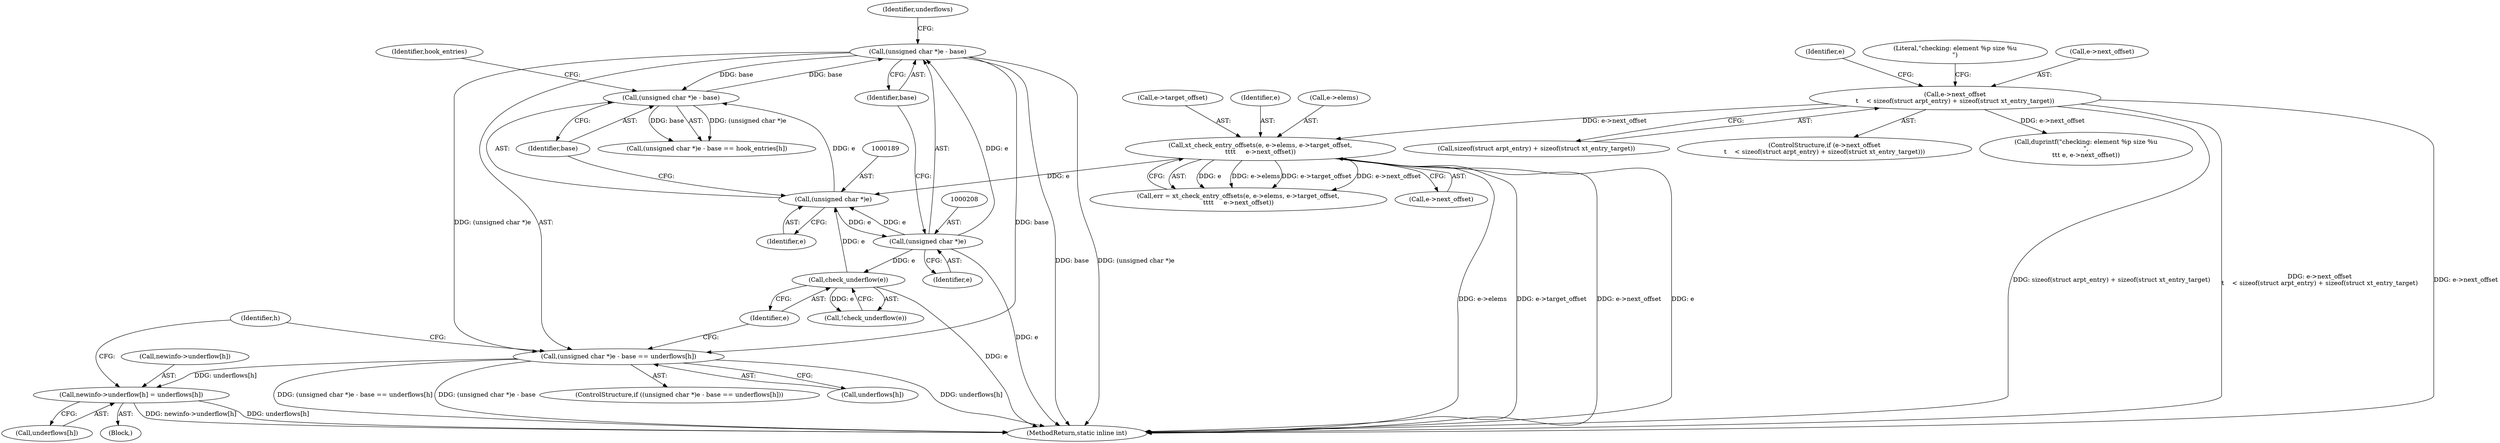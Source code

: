 digraph "0_linux_ce683e5f9d045e5d67d1312a42b359cb2ab2a13c_0@array" {
"1000225" [label="(Call,newinfo->underflow[h] = underflows[h])"];
"1000205" [label="(Call,(unsigned char *)e - base == underflows[h])"];
"1000206" [label="(Call,(unsigned char *)e - base)"];
"1000207" [label="(Call,(unsigned char *)e)"];
"1000188" [label="(Call,(unsigned char *)e)"];
"1000217" [label="(Call,check_underflow(e))"];
"1000152" [label="(Call,xt_check_entry_offsets(e, e->elems, e->target_offset,\n\t\t\t\t     e->next_offset))"];
"1000121" [label="(Call,e->next_offset\n\t    < sizeof(struct arpt_entry) + sizeof(struct xt_entry_target))"];
"1000187" [label="(Call,(unsigned char *)e - base)"];
"1000209" [label="(Identifier,e)"];
"1000204" [label="(ControlStructure,if ((unsigned char *)e - base == underflows[h]))"];
"1000190" [label="(Identifier,e)"];
"1000226" [label="(Call,newinfo->underflow[h])"];
"1000150" [label="(Call,err = xt_check_entry_offsets(e, e->elems, e->target_offset,\n\t\t\t\t     e->next_offset))"];
"1000218" [label="(Identifier,e)"];
"1000186" [label="(Call,(unsigned char *)e - base == hook_entries[h])"];
"1000210" [label="(Identifier,base)"];
"1000152" [label="(Call,xt_check_entry_offsets(e, e->elems, e->target_offset,\n\t\t\t\t     e->next_offset))"];
"1000125" [label="(Call,sizeof(struct arpt_entry) + sizeof(struct xt_entry_target))"];
"1000212" [label="(Identifier,underflows)"];
"1000191" [label="(Identifier,base)"];
"1000120" [label="(ControlStructure,if (e->next_offset\n\t    < sizeof(struct arpt_entry) + sizeof(struct xt_entry_target)))"];
"1000187" [label="(Call,(unsigned char *)e - base)"];
"1000211" [label="(Call,underflows[h])"];
"1000217" [label="(Call,check_underflow(e))"];
"1000145" [label="(Identifier,e)"];
"1000214" [label="(Block,)"];
"1000157" [label="(Call,e->target_offset)"];
"1000205" [label="(Call,(unsigned char *)e - base == underflows[h])"];
"1000121" [label="(Call,e->next_offset\n\t    < sizeof(struct arpt_entry) + sizeof(struct xt_entry_target))"];
"1000231" [label="(Call,underflows[h])"];
"1000242" [label="(MethodReturn,static inline int)"];
"1000206" [label="(Call,(unsigned char *)e - base)"];
"1000175" [label="(Identifier,h)"];
"1000153" [label="(Identifier,e)"];
"1000132" [label="(Literal,\"checking: element %p size %u\n\")"];
"1000154" [label="(Call,e->elems)"];
"1000122" [label="(Call,e->next_offset)"];
"1000225" [label="(Call,newinfo->underflow[h] = underflows[h])"];
"1000188" [label="(Call,(unsigned char *)e)"];
"1000216" [label="(Call,!check_underflow(e))"];
"1000160" [label="(Call,e->next_offset)"];
"1000193" [label="(Identifier,hook_entries)"];
"1000131" [label="(Call,duprintf(\"checking: element %p size %u\n\",\n\t\t\t e, e->next_offset))"];
"1000207" [label="(Call,(unsigned char *)e)"];
"1000225" -> "1000214"  [label="AST: "];
"1000225" -> "1000231"  [label="CFG: "];
"1000226" -> "1000225"  [label="AST: "];
"1000231" -> "1000225"  [label="AST: "];
"1000175" -> "1000225"  [label="CFG: "];
"1000225" -> "1000242"  [label="DDG: newinfo->underflow[h]"];
"1000225" -> "1000242"  [label="DDG: underflows[h]"];
"1000205" -> "1000225"  [label="DDG: underflows[h]"];
"1000205" -> "1000204"  [label="AST: "];
"1000205" -> "1000211"  [label="CFG: "];
"1000206" -> "1000205"  [label="AST: "];
"1000211" -> "1000205"  [label="AST: "];
"1000218" -> "1000205"  [label="CFG: "];
"1000175" -> "1000205"  [label="CFG: "];
"1000205" -> "1000242"  [label="DDG: (unsigned char *)e - base"];
"1000205" -> "1000242"  [label="DDG: underflows[h]"];
"1000205" -> "1000242"  [label="DDG: (unsigned char *)e - base == underflows[h]"];
"1000206" -> "1000205"  [label="DDG: (unsigned char *)e"];
"1000206" -> "1000205"  [label="DDG: base"];
"1000206" -> "1000210"  [label="CFG: "];
"1000207" -> "1000206"  [label="AST: "];
"1000210" -> "1000206"  [label="AST: "];
"1000212" -> "1000206"  [label="CFG: "];
"1000206" -> "1000242"  [label="DDG: base"];
"1000206" -> "1000242"  [label="DDG: (unsigned char *)e"];
"1000206" -> "1000187"  [label="DDG: base"];
"1000207" -> "1000206"  [label="DDG: e"];
"1000187" -> "1000206"  [label="DDG: base"];
"1000207" -> "1000209"  [label="CFG: "];
"1000208" -> "1000207"  [label="AST: "];
"1000209" -> "1000207"  [label="AST: "];
"1000210" -> "1000207"  [label="CFG: "];
"1000207" -> "1000242"  [label="DDG: e"];
"1000207" -> "1000188"  [label="DDG: e"];
"1000188" -> "1000207"  [label="DDG: e"];
"1000207" -> "1000217"  [label="DDG: e"];
"1000188" -> "1000187"  [label="AST: "];
"1000188" -> "1000190"  [label="CFG: "];
"1000189" -> "1000188"  [label="AST: "];
"1000190" -> "1000188"  [label="AST: "];
"1000191" -> "1000188"  [label="CFG: "];
"1000188" -> "1000187"  [label="DDG: e"];
"1000217" -> "1000188"  [label="DDG: e"];
"1000152" -> "1000188"  [label="DDG: e"];
"1000217" -> "1000216"  [label="AST: "];
"1000217" -> "1000218"  [label="CFG: "];
"1000218" -> "1000217"  [label="AST: "];
"1000216" -> "1000217"  [label="CFG: "];
"1000217" -> "1000242"  [label="DDG: e"];
"1000217" -> "1000216"  [label="DDG: e"];
"1000152" -> "1000150"  [label="AST: "];
"1000152" -> "1000160"  [label="CFG: "];
"1000153" -> "1000152"  [label="AST: "];
"1000154" -> "1000152"  [label="AST: "];
"1000157" -> "1000152"  [label="AST: "];
"1000160" -> "1000152"  [label="AST: "];
"1000150" -> "1000152"  [label="CFG: "];
"1000152" -> "1000242"  [label="DDG: e->elems"];
"1000152" -> "1000242"  [label="DDG: e->target_offset"];
"1000152" -> "1000242"  [label="DDG: e->next_offset"];
"1000152" -> "1000242"  [label="DDG: e"];
"1000152" -> "1000150"  [label="DDG: e"];
"1000152" -> "1000150"  [label="DDG: e->elems"];
"1000152" -> "1000150"  [label="DDG: e->target_offset"];
"1000152" -> "1000150"  [label="DDG: e->next_offset"];
"1000121" -> "1000152"  [label="DDG: e->next_offset"];
"1000121" -> "1000120"  [label="AST: "];
"1000121" -> "1000125"  [label="CFG: "];
"1000122" -> "1000121"  [label="AST: "];
"1000125" -> "1000121"  [label="AST: "];
"1000132" -> "1000121"  [label="CFG: "];
"1000145" -> "1000121"  [label="CFG: "];
"1000121" -> "1000242"  [label="DDG: sizeof(struct arpt_entry) + sizeof(struct xt_entry_target)"];
"1000121" -> "1000242"  [label="DDG: e->next_offset\n\t    < sizeof(struct arpt_entry) + sizeof(struct xt_entry_target)"];
"1000121" -> "1000242"  [label="DDG: e->next_offset"];
"1000121" -> "1000131"  [label="DDG: e->next_offset"];
"1000187" -> "1000186"  [label="AST: "];
"1000187" -> "1000191"  [label="CFG: "];
"1000191" -> "1000187"  [label="AST: "];
"1000193" -> "1000187"  [label="CFG: "];
"1000187" -> "1000186"  [label="DDG: (unsigned char *)e"];
"1000187" -> "1000186"  [label="DDG: base"];
}
